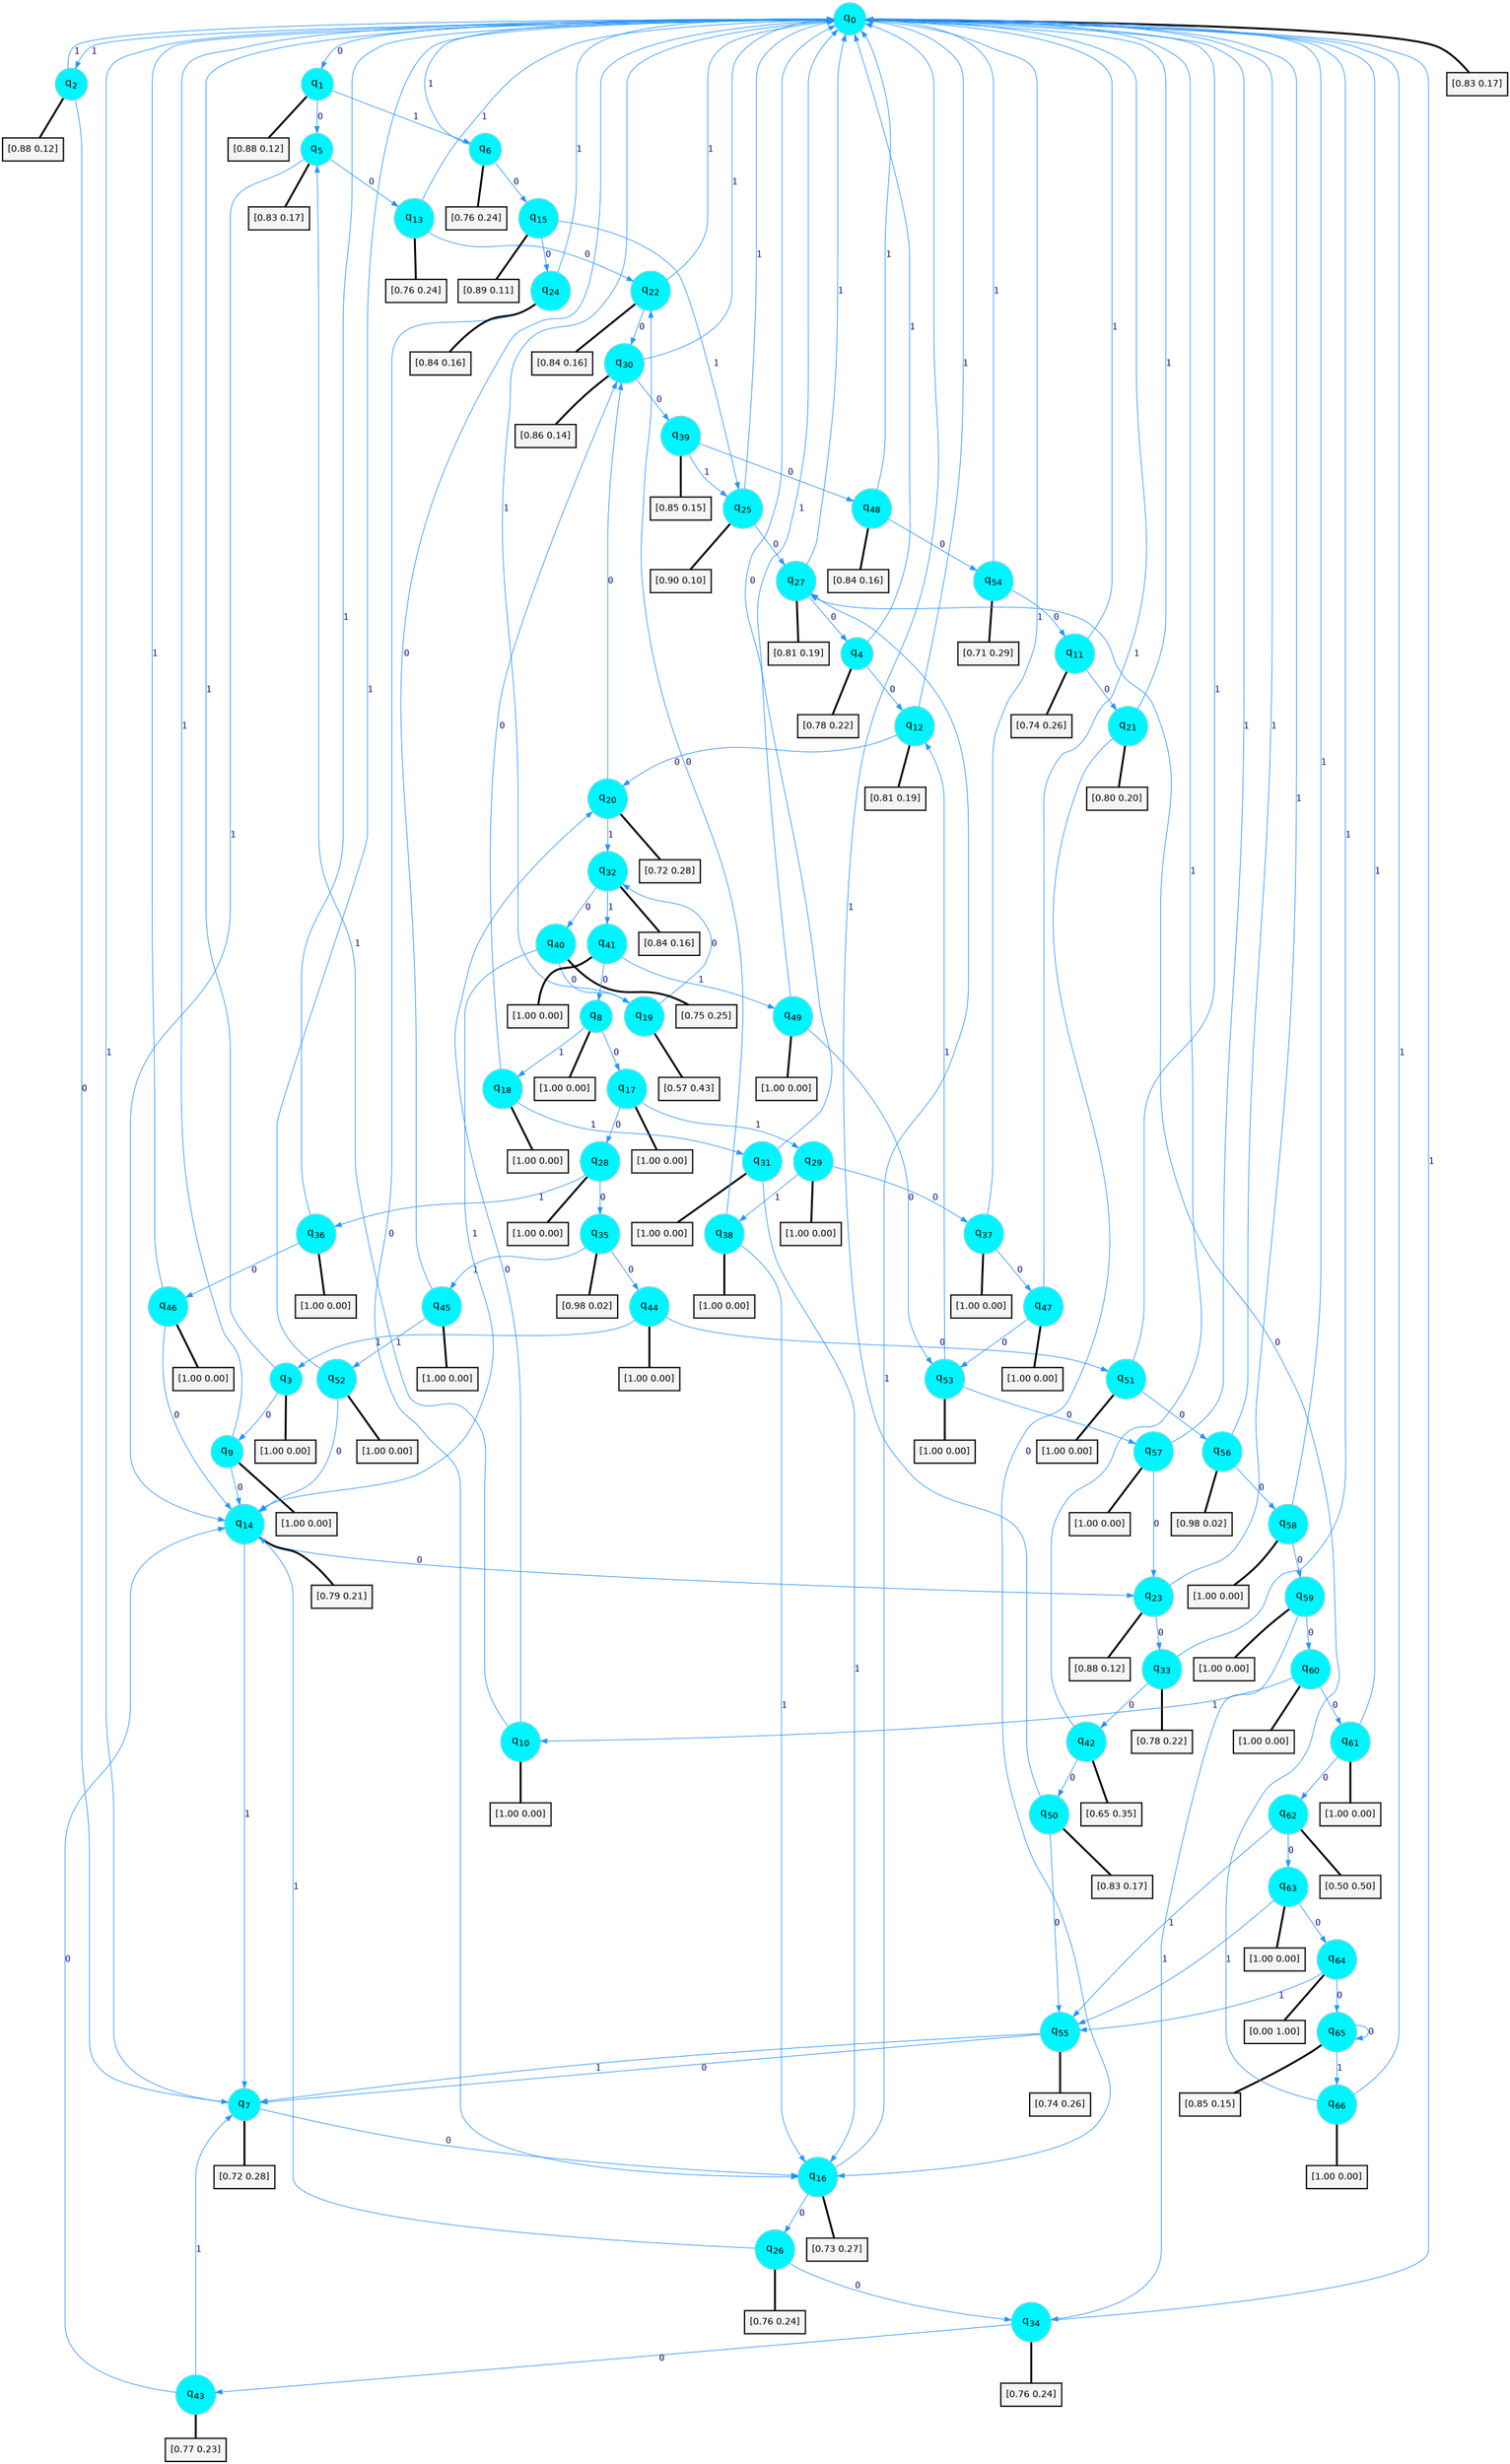 digraph G {
graph [
bgcolor=transparent, dpi=300, rankdir=TD, size="40,25"];
node [
color=gray, fillcolor=turquoise1, fontcolor=black, fontname=Helvetica, fontsize=16, fontweight=bold, shape=circle, style=filled];
edge [
arrowsize=1, color=dodgerblue1, fontcolor=midnightblue, fontname=courier, fontweight=bold, penwidth=1, style=solid, weight=20];
0[label=<q<SUB>0</SUB>>];
1[label=<q<SUB>1</SUB>>];
2[label=<q<SUB>2</SUB>>];
3[label=<q<SUB>3</SUB>>];
4[label=<q<SUB>4</SUB>>];
5[label=<q<SUB>5</SUB>>];
6[label=<q<SUB>6</SUB>>];
7[label=<q<SUB>7</SUB>>];
8[label=<q<SUB>8</SUB>>];
9[label=<q<SUB>9</SUB>>];
10[label=<q<SUB>10</SUB>>];
11[label=<q<SUB>11</SUB>>];
12[label=<q<SUB>12</SUB>>];
13[label=<q<SUB>13</SUB>>];
14[label=<q<SUB>14</SUB>>];
15[label=<q<SUB>15</SUB>>];
16[label=<q<SUB>16</SUB>>];
17[label=<q<SUB>17</SUB>>];
18[label=<q<SUB>18</SUB>>];
19[label=<q<SUB>19</SUB>>];
20[label=<q<SUB>20</SUB>>];
21[label=<q<SUB>21</SUB>>];
22[label=<q<SUB>22</SUB>>];
23[label=<q<SUB>23</SUB>>];
24[label=<q<SUB>24</SUB>>];
25[label=<q<SUB>25</SUB>>];
26[label=<q<SUB>26</SUB>>];
27[label=<q<SUB>27</SUB>>];
28[label=<q<SUB>28</SUB>>];
29[label=<q<SUB>29</SUB>>];
30[label=<q<SUB>30</SUB>>];
31[label=<q<SUB>31</SUB>>];
32[label=<q<SUB>32</SUB>>];
33[label=<q<SUB>33</SUB>>];
34[label=<q<SUB>34</SUB>>];
35[label=<q<SUB>35</SUB>>];
36[label=<q<SUB>36</SUB>>];
37[label=<q<SUB>37</SUB>>];
38[label=<q<SUB>38</SUB>>];
39[label=<q<SUB>39</SUB>>];
40[label=<q<SUB>40</SUB>>];
41[label=<q<SUB>41</SUB>>];
42[label=<q<SUB>42</SUB>>];
43[label=<q<SUB>43</SUB>>];
44[label=<q<SUB>44</SUB>>];
45[label=<q<SUB>45</SUB>>];
46[label=<q<SUB>46</SUB>>];
47[label=<q<SUB>47</SUB>>];
48[label=<q<SUB>48</SUB>>];
49[label=<q<SUB>49</SUB>>];
50[label=<q<SUB>50</SUB>>];
51[label=<q<SUB>51</SUB>>];
52[label=<q<SUB>52</SUB>>];
53[label=<q<SUB>53</SUB>>];
54[label=<q<SUB>54</SUB>>];
55[label=<q<SUB>55</SUB>>];
56[label=<q<SUB>56</SUB>>];
57[label=<q<SUB>57</SUB>>];
58[label=<q<SUB>58</SUB>>];
59[label=<q<SUB>59</SUB>>];
60[label=<q<SUB>60</SUB>>];
61[label=<q<SUB>61</SUB>>];
62[label=<q<SUB>62</SUB>>];
63[label=<q<SUB>63</SUB>>];
64[label=<q<SUB>64</SUB>>];
65[label=<q<SUB>65</SUB>>];
66[label=<q<SUB>66</SUB>>];
67[label="[0.83 0.17]", shape=box,fontcolor=black, fontname=Helvetica, fontsize=14, penwidth=2, fillcolor=whitesmoke,color=black];
68[label="[0.88 0.12]", shape=box,fontcolor=black, fontname=Helvetica, fontsize=14, penwidth=2, fillcolor=whitesmoke,color=black];
69[label="[0.88 0.12]", shape=box,fontcolor=black, fontname=Helvetica, fontsize=14, penwidth=2, fillcolor=whitesmoke,color=black];
70[label="[1.00 0.00]", shape=box,fontcolor=black, fontname=Helvetica, fontsize=14, penwidth=2, fillcolor=whitesmoke,color=black];
71[label="[0.78 0.22]", shape=box,fontcolor=black, fontname=Helvetica, fontsize=14, penwidth=2, fillcolor=whitesmoke,color=black];
72[label="[0.83 0.17]", shape=box,fontcolor=black, fontname=Helvetica, fontsize=14, penwidth=2, fillcolor=whitesmoke,color=black];
73[label="[0.76 0.24]", shape=box,fontcolor=black, fontname=Helvetica, fontsize=14, penwidth=2, fillcolor=whitesmoke,color=black];
74[label="[0.72 0.28]", shape=box,fontcolor=black, fontname=Helvetica, fontsize=14, penwidth=2, fillcolor=whitesmoke,color=black];
75[label="[1.00 0.00]", shape=box,fontcolor=black, fontname=Helvetica, fontsize=14, penwidth=2, fillcolor=whitesmoke,color=black];
76[label="[1.00 0.00]", shape=box,fontcolor=black, fontname=Helvetica, fontsize=14, penwidth=2, fillcolor=whitesmoke,color=black];
77[label="[1.00 0.00]", shape=box,fontcolor=black, fontname=Helvetica, fontsize=14, penwidth=2, fillcolor=whitesmoke,color=black];
78[label="[0.74 0.26]", shape=box,fontcolor=black, fontname=Helvetica, fontsize=14, penwidth=2, fillcolor=whitesmoke,color=black];
79[label="[0.81 0.19]", shape=box,fontcolor=black, fontname=Helvetica, fontsize=14, penwidth=2, fillcolor=whitesmoke,color=black];
80[label="[0.76 0.24]", shape=box,fontcolor=black, fontname=Helvetica, fontsize=14, penwidth=2, fillcolor=whitesmoke,color=black];
81[label="[0.79 0.21]", shape=box,fontcolor=black, fontname=Helvetica, fontsize=14, penwidth=2, fillcolor=whitesmoke,color=black];
82[label="[0.89 0.11]", shape=box,fontcolor=black, fontname=Helvetica, fontsize=14, penwidth=2, fillcolor=whitesmoke,color=black];
83[label="[0.73 0.27]", shape=box,fontcolor=black, fontname=Helvetica, fontsize=14, penwidth=2, fillcolor=whitesmoke,color=black];
84[label="[1.00 0.00]", shape=box,fontcolor=black, fontname=Helvetica, fontsize=14, penwidth=2, fillcolor=whitesmoke,color=black];
85[label="[1.00 0.00]", shape=box,fontcolor=black, fontname=Helvetica, fontsize=14, penwidth=2, fillcolor=whitesmoke,color=black];
86[label="[0.57 0.43]", shape=box,fontcolor=black, fontname=Helvetica, fontsize=14, penwidth=2, fillcolor=whitesmoke,color=black];
87[label="[0.72 0.28]", shape=box,fontcolor=black, fontname=Helvetica, fontsize=14, penwidth=2, fillcolor=whitesmoke,color=black];
88[label="[0.80 0.20]", shape=box,fontcolor=black, fontname=Helvetica, fontsize=14, penwidth=2, fillcolor=whitesmoke,color=black];
89[label="[0.84 0.16]", shape=box,fontcolor=black, fontname=Helvetica, fontsize=14, penwidth=2, fillcolor=whitesmoke,color=black];
90[label="[0.88 0.12]", shape=box,fontcolor=black, fontname=Helvetica, fontsize=14, penwidth=2, fillcolor=whitesmoke,color=black];
91[label="[0.84 0.16]", shape=box,fontcolor=black, fontname=Helvetica, fontsize=14, penwidth=2, fillcolor=whitesmoke,color=black];
92[label="[0.90 0.10]", shape=box,fontcolor=black, fontname=Helvetica, fontsize=14, penwidth=2, fillcolor=whitesmoke,color=black];
93[label="[0.76 0.24]", shape=box,fontcolor=black, fontname=Helvetica, fontsize=14, penwidth=2, fillcolor=whitesmoke,color=black];
94[label="[0.81 0.19]", shape=box,fontcolor=black, fontname=Helvetica, fontsize=14, penwidth=2, fillcolor=whitesmoke,color=black];
95[label="[1.00 0.00]", shape=box,fontcolor=black, fontname=Helvetica, fontsize=14, penwidth=2, fillcolor=whitesmoke,color=black];
96[label="[1.00 0.00]", shape=box,fontcolor=black, fontname=Helvetica, fontsize=14, penwidth=2, fillcolor=whitesmoke,color=black];
97[label="[0.86 0.14]", shape=box,fontcolor=black, fontname=Helvetica, fontsize=14, penwidth=2, fillcolor=whitesmoke,color=black];
98[label="[1.00 0.00]", shape=box,fontcolor=black, fontname=Helvetica, fontsize=14, penwidth=2, fillcolor=whitesmoke,color=black];
99[label="[0.84 0.16]", shape=box,fontcolor=black, fontname=Helvetica, fontsize=14, penwidth=2, fillcolor=whitesmoke,color=black];
100[label="[0.78 0.22]", shape=box,fontcolor=black, fontname=Helvetica, fontsize=14, penwidth=2, fillcolor=whitesmoke,color=black];
101[label="[0.76 0.24]", shape=box,fontcolor=black, fontname=Helvetica, fontsize=14, penwidth=2, fillcolor=whitesmoke,color=black];
102[label="[0.98 0.02]", shape=box,fontcolor=black, fontname=Helvetica, fontsize=14, penwidth=2, fillcolor=whitesmoke,color=black];
103[label="[1.00 0.00]", shape=box,fontcolor=black, fontname=Helvetica, fontsize=14, penwidth=2, fillcolor=whitesmoke,color=black];
104[label="[1.00 0.00]", shape=box,fontcolor=black, fontname=Helvetica, fontsize=14, penwidth=2, fillcolor=whitesmoke,color=black];
105[label="[1.00 0.00]", shape=box,fontcolor=black, fontname=Helvetica, fontsize=14, penwidth=2, fillcolor=whitesmoke,color=black];
106[label="[0.85 0.15]", shape=box,fontcolor=black, fontname=Helvetica, fontsize=14, penwidth=2, fillcolor=whitesmoke,color=black];
107[label="[0.75 0.25]", shape=box,fontcolor=black, fontname=Helvetica, fontsize=14, penwidth=2, fillcolor=whitesmoke,color=black];
108[label="[1.00 0.00]", shape=box,fontcolor=black, fontname=Helvetica, fontsize=14, penwidth=2, fillcolor=whitesmoke,color=black];
109[label="[0.65 0.35]", shape=box,fontcolor=black, fontname=Helvetica, fontsize=14, penwidth=2, fillcolor=whitesmoke,color=black];
110[label="[0.77 0.23]", shape=box,fontcolor=black, fontname=Helvetica, fontsize=14, penwidth=2, fillcolor=whitesmoke,color=black];
111[label="[1.00 0.00]", shape=box,fontcolor=black, fontname=Helvetica, fontsize=14, penwidth=2, fillcolor=whitesmoke,color=black];
112[label="[1.00 0.00]", shape=box,fontcolor=black, fontname=Helvetica, fontsize=14, penwidth=2, fillcolor=whitesmoke,color=black];
113[label="[1.00 0.00]", shape=box,fontcolor=black, fontname=Helvetica, fontsize=14, penwidth=2, fillcolor=whitesmoke,color=black];
114[label="[1.00 0.00]", shape=box,fontcolor=black, fontname=Helvetica, fontsize=14, penwidth=2, fillcolor=whitesmoke,color=black];
115[label="[0.84 0.16]", shape=box,fontcolor=black, fontname=Helvetica, fontsize=14, penwidth=2, fillcolor=whitesmoke,color=black];
116[label="[1.00 0.00]", shape=box,fontcolor=black, fontname=Helvetica, fontsize=14, penwidth=2, fillcolor=whitesmoke,color=black];
117[label="[0.83 0.17]", shape=box,fontcolor=black, fontname=Helvetica, fontsize=14, penwidth=2, fillcolor=whitesmoke,color=black];
118[label="[1.00 0.00]", shape=box,fontcolor=black, fontname=Helvetica, fontsize=14, penwidth=2, fillcolor=whitesmoke,color=black];
119[label="[1.00 0.00]", shape=box,fontcolor=black, fontname=Helvetica, fontsize=14, penwidth=2, fillcolor=whitesmoke,color=black];
120[label="[1.00 0.00]", shape=box,fontcolor=black, fontname=Helvetica, fontsize=14, penwidth=2, fillcolor=whitesmoke,color=black];
121[label="[0.71 0.29]", shape=box,fontcolor=black, fontname=Helvetica, fontsize=14, penwidth=2, fillcolor=whitesmoke,color=black];
122[label="[0.74 0.26]", shape=box,fontcolor=black, fontname=Helvetica, fontsize=14, penwidth=2, fillcolor=whitesmoke,color=black];
123[label="[0.98 0.02]", shape=box,fontcolor=black, fontname=Helvetica, fontsize=14, penwidth=2, fillcolor=whitesmoke,color=black];
124[label="[1.00 0.00]", shape=box,fontcolor=black, fontname=Helvetica, fontsize=14, penwidth=2, fillcolor=whitesmoke,color=black];
125[label="[1.00 0.00]", shape=box,fontcolor=black, fontname=Helvetica, fontsize=14, penwidth=2, fillcolor=whitesmoke,color=black];
126[label="[1.00 0.00]", shape=box,fontcolor=black, fontname=Helvetica, fontsize=14, penwidth=2, fillcolor=whitesmoke,color=black];
127[label="[1.00 0.00]", shape=box,fontcolor=black, fontname=Helvetica, fontsize=14, penwidth=2, fillcolor=whitesmoke,color=black];
128[label="[1.00 0.00]", shape=box,fontcolor=black, fontname=Helvetica, fontsize=14, penwidth=2, fillcolor=whitesmoke,color=black];
129[label="[0.50 0.50]", shape=box,fontcolor=black, fontname=Helvetica, fontsize=14, penwidth=2, fillcolor=whitesmoke,color=black];
130[label="[1.00 0.00]", shape=box,fontcolor=black, fontname=Helvetica, fontsize=14, penwidth=2, fillcolor=whitesmoke,color=black];
131[label="[0.00 1.00]", shape=box,fontcolor=black, fontname=Helvetica, fontsize=14, penwidth=2, fillcolor=whitesmoke,color=black];
132[label="[0.85 0.15]", shape=box,fontcolor=black, fontname=Helvetica, fontsize=14, penwidth=2, fillcolor=whitesmoke,color=black];
133[label="[1.00 0.00]", shape=box,fontcolor=black, fontname=Helvetica, fontsize=14, penwidth=2, fillcolor=whitesmoke,color=black];
0->1 [label=0];
0->2 [label=1];
0->67 [arrowhead=none, penwidth=3,color=black];
1->5 [label=0];
1->6 [label=1];
1->68 [arrowhead=none, penwidth=3,color=black];
2->7 [label=0];
2->0 [label=1];
2->69 [arrowhead=none, penwidth=3,color=black];
3->9 [label=0];
3->0 [label=1];
3->70 [arrowhead=none, penwidth=3,color=black];
4->12 [label=0];
4->0 [label=1];
4->71 [arrowhead=none, penwidth=3,color=black];
5->13 [label=0];
5->14 [label=1];
5->72 [arrowhead=none, penwidth=3,color=black];
6->15 [label=0];
6->0 [label=1];
6->73 [arrowhead=none, penwidth=3,color=black];
7->16 [label=0];
7->0 [label=1];
7->74 [arrowhead=none, penwidth=3,color=black];
8->17 [label=0];
8->18 [label=1];
8->75 [arrowhead=none, penwidth=3,color=black];
9->14 [label=0];
9->0 [label=1];
9->76 [arrowhead=none, penwidth=3,color=black];
10->20 [label=0];
10->5 [label=1];
10->77 [arrowhead=none, penwidth=3,color=black];
11->21 [label=0];
11->0 [label=1];
11->78 [arrowhead=none, penwidth=3,color=black];
12->20 [label=0];
12->0 [label=1];
12->79 [arrowhead=none, penwidth=3,color=black];
13->22 [label=0];
13->0 [label=1];
13->80 [arrowhead=none, penwidth=3,color=black];
14->23 [label=0];
14->7 [label=1];
14->81 [arrowhead=none, penwidth=3,color=black];
15->24 [label=0];
15->25 [label=1];
15->82 [arrowhead=none, penwidth=3,color=black];
16->26 [label=0];
16->27 [label=1];
16->83 [arrowhead=none, penwidth=3,color=black];
17->28 [label=0];
17->29 [label=1];
17->84 [arrowhead=none, penwidth=3,color=black];
18->30 [label=0];
18->31 [label=1];
18->85 [arrowhead=none, penwidth=3,color=black];
19->32 [label=0];
19->0 [label=1];
19->86 [arrowhead=none, penwidth=3,color=black];
20->30 [label=0];
20->32 [label=1];
20->87 [arrowhead=none, penwidth=3,color=black];
21->16 [label=0];
21->0 [label=1];
21->88 [arrowhead=none, penwidth=3,color=black];
22->30 [label=0];
22->0 [label=1];
22->89 [arrowhead=none, penwidth=3,color=black];
23->33 [label=0];
23->0 [label=1];
23->90 [arrowhead=none, penwidth=3,color=black];
24->16 [label=0];
24->0 [label=1];
24->91 [arrowhead=none, penwidth=3,color=black];
25->27 [label=0];
25->0 [label=1];
25->92 [arrowhead=none, penwidth=3,color=black];
26->34 [label=0];
26->14 [label=1];
26->93 [arrowhead=none, penwidth=3,color=black];
27->4 [label=0];
27->0 [label=1];
27->94 [arrowhead=none, penwidth=3,color=black];
28->35 [label=0];
28->36 [label=1];
28->95 [arrowhead=none, penwidth=3,color=black];
29->37 [label=0];
29->38 [label=1];
29->96 [arrowhead=none, penwidth=3,color=black];
30->39 [label=0];
30->0 [label=1];
30->97 [arrowhead=none, penwidth=3,color=black];
31->0 [label=0];
31->16 [label=1];
31->98 [arrowhead=none, penwidth=3,color=black];
32->40 [label=0];
32->41 [label=1];
32->99 [arrowhead=none, penwidth=3,color=black];
33->42 [label=0];
33->0 [label=1];
33->100 [arrowhead=none, penwidth=3,color=black];
34->43 [label=0];
34->0 [label=1];
34->101 [arrowhead=none, penwidth=3,color=black];
35->44 [label=0];
35->45 [label=1];
35->102 [arrowhead=none, penwidth=3,color=black];
36->46 [label=0];
36->0 [label=1];
36->103 [arrowhead=none, penwidth=3,color=black];
37->47 [label=0];
37->0 [label=1];
37->104 [arrowhead=none, penwidth=3,color=black];
38->22 [label=0];
38->16 [label=1];
38->105 [arrowhead=none, penwidth=3,color=black];
39->48 [label=0];
39->25 [label=1];
39->106 [arrowhead=none, penwidth=3,color=black];
40->19 [label=0];
40->14 [label=1];
40->107 [arrowhead=none, penwidth=3,color=black];
41->8 [label=0];
41->49 [label=1];
41->108 [arrowhead=none, penwidth=3,color=black];
42->50 [label=0];
42->0 [label=1];
42->109 [arrowhead=none, penwidth=3,color=black];
43->14 [label=0];
43->7 [label=1];
43->110 [arrowhead=none, penwidth=3,color=black];
44->51 [label=0];
44->3 [label=1];
44->111 [arrowhead=none, penwidth=3,color=black];
45->0 [label=0];
45->52 [label=1];
45->112 [arrowhead=none, penwidth=3,color=black];
46->14 [label=0];
46->0 [label=1];
46->113 [arrowhead=none, penwidth=3,color=black];
47->53 [label=0];
47->0 [label=1];
47->114 [arrowhead=none, penwidth=3,color=black];
48->54 [label=0];
48->0 [label=1];
48->115 [arrowhead=none, penwidth=3,color=black];
49->53 [label=0];
49->0 [label=1];
49->116 [arrowhead=none, penwidth=3,color=black];
50->55 [label=0];
50->0 [label=1];
50->117 [arrowhead=none, penwidth=3,color=black];
51->56 [label=0];
51->0 [label=1];
51->118 [arrowhead=none, penwidth=3,color=black];
52->14 [label=0];
52->0 [label=1];
52->119 [arrowhead=none, penwidth=3,color=black];
53->57 [label=0];
53->12 [label=1];
53->120 [arrowhead=none, penwidth=3,color=black];
54->11 [label=0];
54->0 [label=1];
54->121 [arrowhead=none, penwidth=3,color=black];
55->7 [label=0];
55->7 [label=1];
55->122 [arrowhead=none, penwidth=3,color=black];
56->58 [label=0];
56->0 [label=1];
56->123 [arrowhead=none, penwidth=3,color=black];
57->23 [label=0];
57->0 [label=1];
57->124 [arrowhead=none, penwidth=3,color=black];
58->59 [label=0];
58->0 [label=1];
58->125 [arrowhead=none, penwidth=3,color=black];
59->60 [label=0];
59->34 [label=1];
59->126 [arrowhead=none, penwidth=3,color=black];
60->61 [label=0];
60->10 [label=1];
60->127 [arrowhead=none, penwidth=3,color=black];
61->62 [label=0];
61->0 [label=1];
61->128 [arrowhead=none, penwidth=3,color=black];
62->63 [label=0];
62->55 [label=1];
62->129 [arrowhead=none, penwidth=3,color=black];
63->64 [label=0];
63->55 [label=1];
63->130 [arrowhead=none, penwidth=3,color=black];
64->65 [label=0];
64->55 [label=1];
64->131 [arrowhead=none, penwidth=3,color=black];
65->65 [label=0];
65->66 [label=1];
65->132 [arrowhead=none, penwidth=3,color=black];
66->27 [label=0];
66->0 [label=1];
66->133 [arrowhead=none, penwidth=3,color=black];
}
